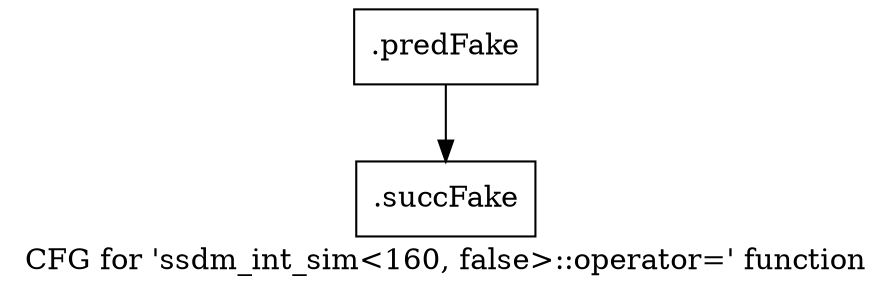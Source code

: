 digraph "CFG for 'ssdm_int_sim\<160, false\>::operator=' function" {
	label="CFG for 'ssdm_int_sim\<160, false\>::operator=' function";

	Node0x58bb910 [shape=record,filename="",linenumber="",label="{.predFake}"];
	Node0x58bb910 -> Node0x5091e90[ callList="" memoryops="" filename="/mnt/xilinx/Vitis_HLS/2021.2/include/ap_common.h" execusionnum="0"];
	Node0x5091e90 [shape=record,filename="/mnt/xilinx/Vitis_HLS/2021.2/include/ap_common.h",linenumber="650",label="{.succFake}"];
}
